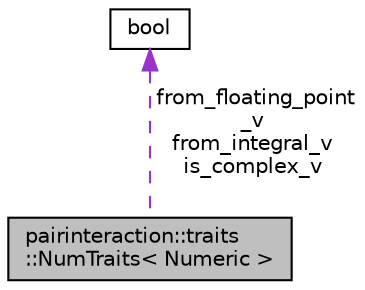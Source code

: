 digraph "pairinteraction::traits::NumTraits&lt; Numeric &gt;"
{
 // INTERACTIVE_SVG=YES
 // LATEX_PDF_SIZE
  bgcolor="transparent";
  edge [fontname="Helvetica",fontsize="10",labelfontname="Helvetica",labelfontsize="10"];
  node [fontname="Helvetica",fontsize="10",shape=record];
  Node1 [label="pairinteraction::traits\l::NumTraits\< Numeric \>",height=0.2,width=0.4,color="black", fillcolor="grey75", style="filled", fontcolor="black",tooltip="Helper struct to extract types from a numerical type."];
  Node2 -> Node1 [dir="back",color="darkorchid3",fontsize="10",style="dashed",label=" from_floating_point\l_v\nfrom_integral_v\nis_complex_v" ,fontname="Helvetica"];
  Node2 [label="bool",height=0.2,width=0.4,color="black",URL="$classbool.html",tooltip=" "];
}
